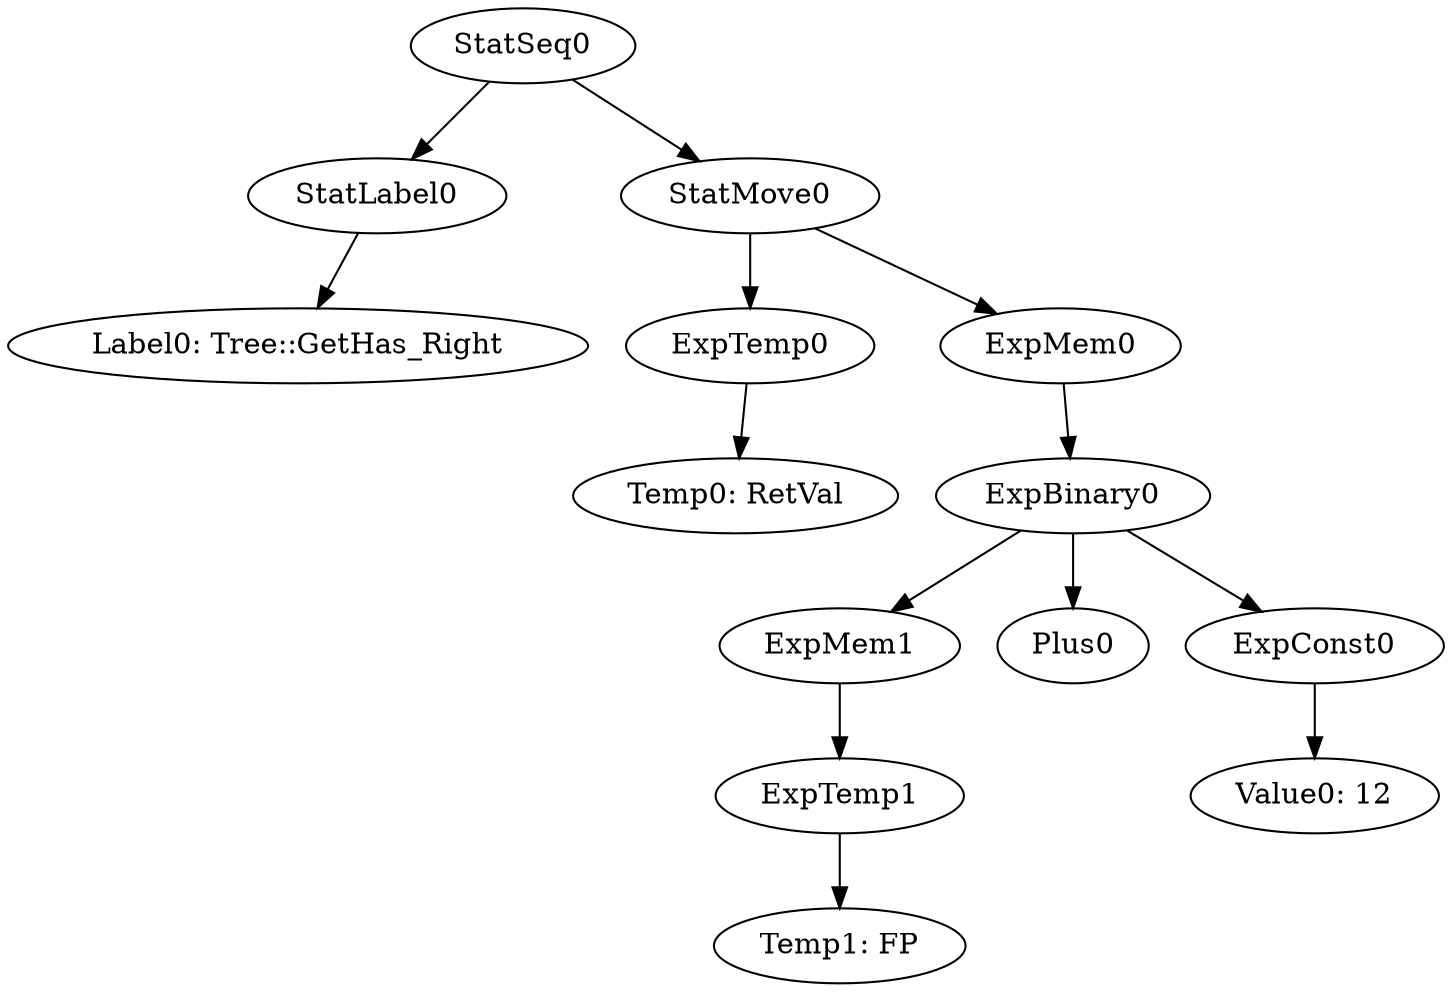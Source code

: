 digraph {
	ordering = out;
	ExpMem0 -> ExpBinary0;
	ExpMem1 -> ExpTemp1;
	ExpTemp1 -> "Temp1: FP";
	ExpConst0 -> "Value0: 12";
	StatLabel0 -> "Label0: Tree::GetHas_Right";
	StatSeq0 -> StatLabel0;
	StatSeq0 -> StatMove0;
	ExpTemp0 -> "Temp0: RetVal";
	ExpBinary0 -> ExpMem1;
	ExpBinary0 -> Plus0;
	ExpBinary0 -> ExpConst0;
	StatMove0 -> ExpTemp0;
	StatMove0 -> ExpMem0;
}

